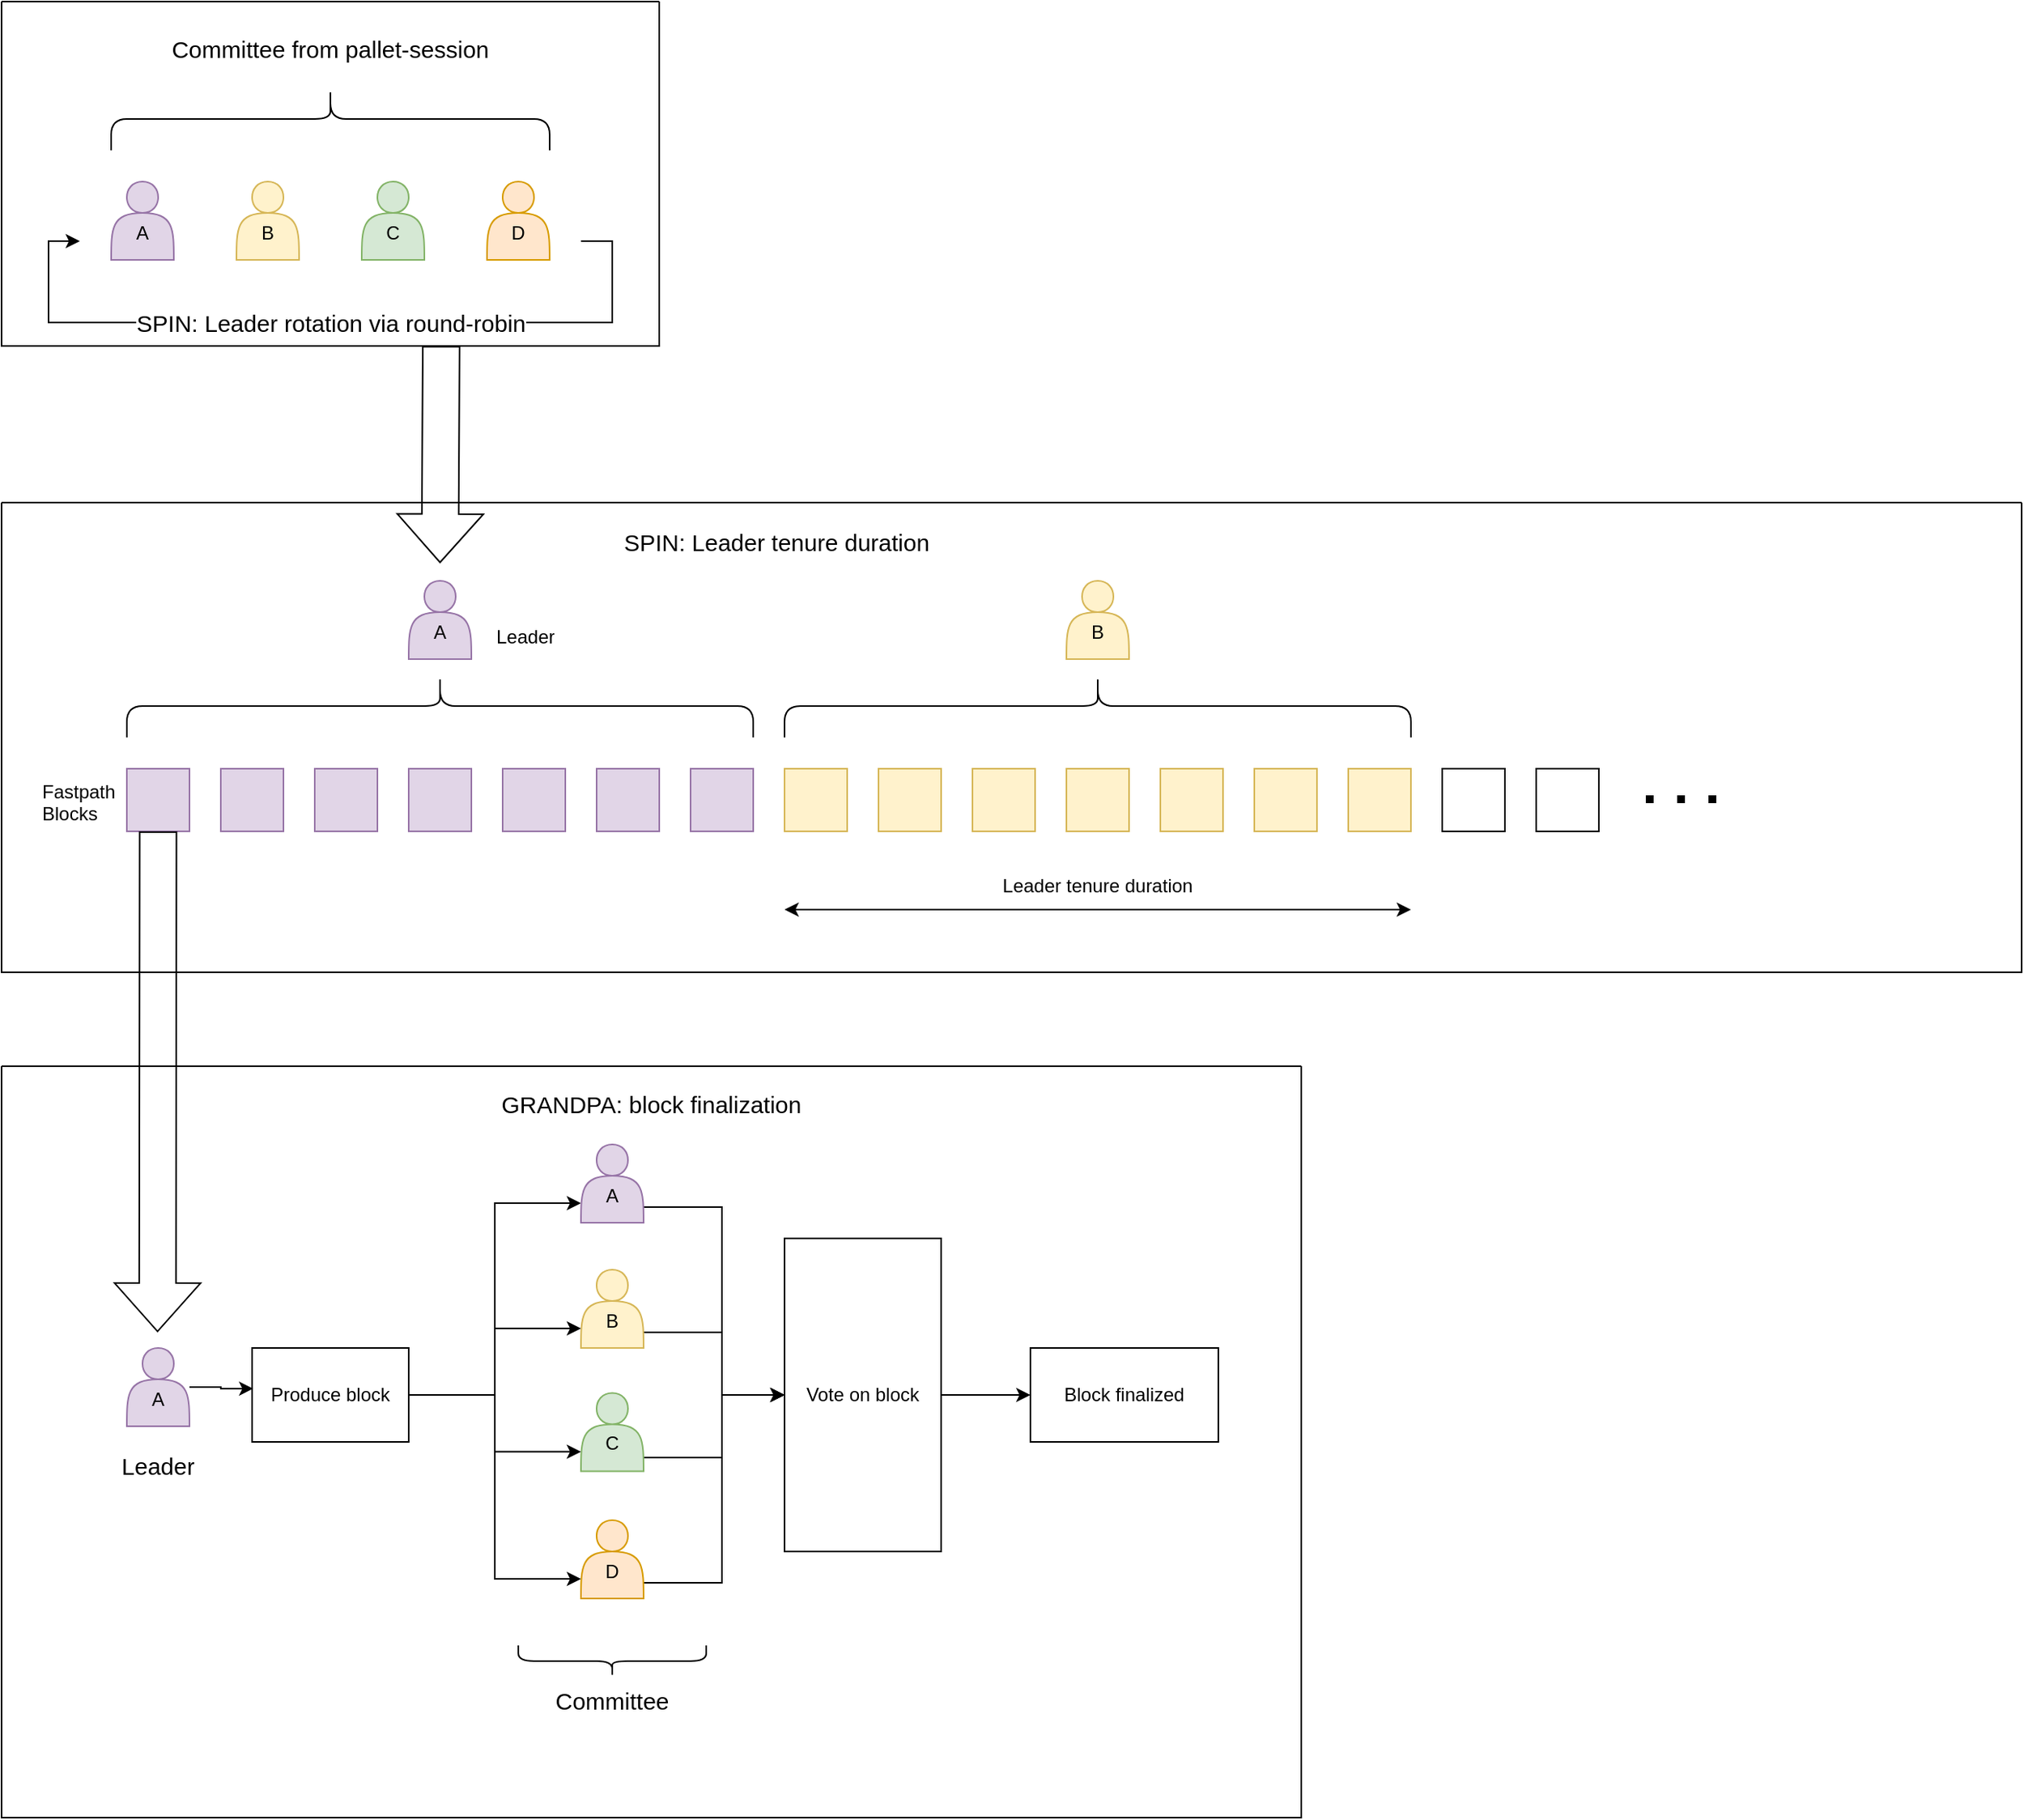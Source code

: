 <mxfile version="26.2.14">
  <diagram name="Page-1" id="Hq2oylgoZ-r4-cWgSaQW">
    <mxGraphModel dx="1577" dy="1033" grid="1" gridSize="10" guides="1" tooltips="1" connect="1" arrows="1" fold="1" page="1" pageScale="1" pageWidth="827" pageHeight="1169" math="0" shadow="0">
      <root>
        <mxCell id="0" />
        <mxCell id="1" parent="0" />
        <mxCell id="OwdUGj6-u8Bn-2lvrahr-63" value="" style="swimlane;startSize=0;" parent="1" vertex="1">
          <mxGeometry x="170" y="710" width="830" height="480" as="geometry">
            <mxRectangle x="170" y="690" width="50" height="40" as="alternateBounds" />
          </mxGeometry>
        </mxCell>
        <mxCell id="OwdUGj6-u8Bn-2lvrahr-60" value="" style="edgeStyle=orthogonalEdgeStyle;rounded=0;orthogonalLoop=1;jettySize=auto;html=1;" parent="OwdUGj6-u8Bn-2lvrahr-63" source="OwdUGj6-u8Bn-2lvrahr-48" target="OwdUGj6-u8Bn-2lvrahr-59" edge="1">
          <mxGeometry relative="1" as="geometry" />
        </mxCell>
        <mxCell id="OwdUGj6-u8Bn-2lvrahr-35" value="&lt;font style=&quot;font-size: 15px;&quot;&gt;GRANDPA: block finalization&lt;/font&gt;" style="text;strokeColor=none;fillColor=none;align=center;verticalAlign=middle;spacingLeft=4;spacingRight=4;overflow=hidden;points=[[0,0.5],[1,0.5]];portConstraint=eastwest;rotatable=0;whiteSpace=wrap;html=1;" parent="OwdUGj6-u8Bn-2lvrahr-63" vertex="1">
          <mxGeometry x="280" y="8.75" width="270" height="30" as="geometry" />
        </mxCell>
        <mxCell id="OwdUGj6-u8Bn-2lvrahr-36" value="A" style="shape=actor;whiteSpace=wrap;html=1;fillColor=#e1d5e7;strokeColor=#9673a6;spacingBottom=-15;" parent="OwdUGj6-u8Bn-2lvrahr-63" vertex="1">
          <mxGeometry x="80" y="180" width="40" height="50" as="geometry" />
        </mxCell>
        <mxCell id="HyVPSTTv9asvKzncwasR-13" style="edgeStyle=orthogonalEdgeStyle;rounded=0;orthogonalLoop=1;jettySize=auto;html=1;" edge="1" parent="OwdUGj6-u8Bn-2lvrahr-63" source="OwdUGj6-u8Bn-2lvrahr-37">
          <mxGeometry relative="1" as="geometry">
            <mxPoint x="500" y="210" as="targetPoint" />
            <Array as="points">
              <mxPoint x="460" y="170" />
              <mxPoint x="460" y="210" />
            </Array>
          </mxGeometry>
        </mxCell>
        <mxCell id="OwdUGj6-u8Bn-2lvrahr-37" value="B" style="shape=actor;whiteSpace=wrap;html=1;fillColor=#fff2cc;strokeColor=#d6b656;spacingBottom=-15;" parent="OwdUGj6-u8Bn-2lvrahr-63" vertex="1">
          <mxGeometry x="370" y="130" width="40" height="50" as="geometry" />
        </mxCell>
        <mxCell id="HyVPSTTv9asvKzncwasR-14" style="edgeStyle=orthogonalEdgeStyle;rounded=0;orthogonalLoop=1;jettySize=auto;html=1;entryX=0;entryY=0.5;entryDx=0;entryDy=0;" edge="1" parent="OwdUGj6-u8Bn-2lvrahr-63" source="OwdUGj6-u8Bn-2lvrahr-38" target="OwdUGj6-u8Bn-2lvrahr-48">
          <mxGeometry relative="1" as="geometry">
            <Array as="points">
              <mxPoint x="460" y="250" />
              <mxPoint x="460" y="210" />
            </Array>
          </mxGeometry>
        </mxCell>
        <mxCell id="OwdUGj6-u8Bn-2lvrahr-38" value="C" style="shape=actor;whiteSpace=wrap;html=1;fillColor=#d5e8d4;strokeColor=#82b366;spacingBottom=-15;" parent="OwdUGj6-u8Bn-2lvrahr-63" vertex="1">
          <mxGeometry x="370" y="208.75" width="40" height="50" as="geometry" />
        </mxCell>
        <mxCell id="HyVPSTTv9asvKzncwasR-15" style="edgeStyle=orthogonalEdgeStyle;rounded=0;orthogonalLoop=1;jettySize=auto;html=1;" edge="1" parent="OwdUGj6-u8Bn-2lvrahr-63" source="OwdUGj6-u8Bn-2lvrahr-39">
          <mxGeometry relative="1" as="geometry">
            <mxPoint x="500" y="210" as="targetPoint" />
            <Array as="points">
              <mxPoint x="460" y="330" />
              <mxPoint x="460" y="210" />
            </Array>
          </mxGeometry>
        </mxCell>
        <mxCell id="OwdUGj6-u8Bn-2lvrahr-39" value="D" style="shape=actor;whiteSpace=wrap;html=1;fillColor=#ffe6cc;strokeColor=#d79b00;spacingBottom=-15;" parent="OwdUGj6-u8Bn-2lvrahr-63" vertex="1">
          <mxGeometry x="370" y="290" width="40" height="50" as="geometry" />
        </mxCell>
        <mxCell id="HyVPSTTv9asvKzncwasR-2" style="edgeStyle=orthogonalEdgeStyle;rounded=0;orthogonalLoop=1;jettySize=auto;html=1;entryX=0;entryY=0.75;entryDx=0;entryDy=0;" edge="1" parent="OwdUGj6-u8Bn-2lvrahr-63" source="OwdUGj6-u8Bn-2lvrahr-40" target="HyVPSTTv9asvKzncwasR-1">
          <mxGeometry relative="1" as="geometry" />
        </mxCell>
        <mxCell id="HyVPSTTv9asvKzncwasR-3" style="edgeStyle=orthogonalEdgeStyle;rounded=0;orthogonalLoop=1;jettySize=auto;html=1;entryX=0;entryY=0.75;entryDx=0;entryDy=0;" edge="1" parent="OwdUGj6-u8Bn-2lvrahr-63" source="OwdUGj6-u8Bn-2lvrahr-40" target="OwdUGj6-u8Bn-2lvrahr-37">
          <mxGeometry relative="1" as="geometry" />
        </mxCell>
        <mxCell id="HyVPSTTv9asvKzncwasR-4" style="edgeStyle=orthogonalEdgeStyle;rounded=0;orthogonalLoop=1;jettySize=auto;html=1;entryX=0;entryY=0.75;entryDx=0;entryDy=0;" edge="1" parent="OwdUGj6-u8Bn-2lvrahr-63" source="OwdUGj6-u8Bn-2lvrahr-40" target="OwdUGj6-u8Bn-2lvrahr-38">
          <mxGeometry relative="1" as="geometry" />
        </mxCell>
        <mxCell id="HyVPSTTv9asvKzncwasR-5" style="edgeStyle=orthogonalEdgeStyle;rounded=0;orthogonalLoop=1;jettySize=auto;html=1;entryX=0;entryY=0.75;entryDx=0;entryDy=0;" edge="1" parent="OwdUGj6-u8Bn-2lvrahr-63" source="OwdUGj6-u8Bn-2lvrahr-40" target="OwdUGj6-u8Bn-2lvrahr-39">
          <mxGeometry relative="1" as="geometry">
            <Array as="points">
              <mxPoint x="315" y="210" />
              <mxPoint x="315" y="328" />
            </Array>
          </mxGeometry>
        </mxCell>
        <mxCell id="OwdUGj6-u8Bn-2lvrahr-45" value="" style="shape=curlyBracket;whiteSpace=wrap;html=1;rounded=1;labelPosition=left;verticalLabelPosition=middle;align=right;verticalAlign=middle;direction=north;" parent="OwdUGj6-u8Bn-2lvrahr-63" vertex="1">
          <mxGeometry x="330" y="370" width="120" height="20" as="geometry" />
        </mxCell>
        <mxCell id="OwdUGj6-u8Bn-2lvrahr-48" value="Vote on block" style="rounded=0;whiteSpace=wrap;html=1;" parent="OwdUGj6-u8Bn-2lvrahr-63" vertex="1">
          <mxGeometry x="500" y="110" width="100" height="200" as="geometry" />
        </mxCell>
        <mxCell id="OwdUGj6-u8Bn-2lvrahr-59" value="Block finalized" style="whiteSpace=wrap;html=1;rounded=0;" parent="OwdUGj6-u8Bn-2lvrahr-63" vertex="1">
          <mxGeometry x="657" y="180" width="120" height="60" as="geometry" />
        </mxCell>
        <mxCell id="OwdUGj6-u8Bn-2lvrahr-46" value="Committee" style="text;strokeColor=none;fillColor=none;align=center;verticalAlign=middle;spacingLeft=4;spacingRight=4;overflow=hidden;points=[[0,0.5],[1,0.5]];portConstraint=eastwest;rotatable=0;whiteSpace=wrap;html=1;fontSize=15;" parent="OwdUGj6-u8Bn-2lvrahr-63" vertex="1">
          <mxGeometry x="335" y="390" width="110" height="30" as="geometry" />
        </mxCell>
        <mxCell id="OwdUGj6-u8Bn-2lvrahr-47" value="Leader" style="text;strokeColor=none;fillColor=none;align=center;verticalAlign=middle;spacingLeft=4;spacingRight=4;overflow=hidden;points=[[0,0.5],[1,0.5]];portConstraint=eastwest;rotatable=0;whiteSpace=wrap;html=1;fontSize=15;" parent="OwdUGj6-u8Bn-2lvrahr-63" vertex="1">
          <mxGeometry x="45" y="240" width="110" height="30" as="geometry" />
        </mxCell>
        <mxCell id="HyVPSTTv9asvKzncwasR-12" style="edgeStyle=orthogonalEdgeStyle;rounded=0;orthogonalLoop=1;jettySize=auto;html=1;entryX=0;entryY=0.5;entryDx=0;entryDy=0;" edge="1" parent="OwdUGj6-u8Bn-2lvrahr-63" source="HyVPSTTv9asvKzncwasR-1" target="OwdUGj6-u8Bn-2lvrahr-48">
          <mxGeometry relative="1" as="geometry">
            <Array as="points">
              <mxPoint x="460" y="90" />
              <mxPoint x="460" y="210" />
            </Array>
          </mxGeometry>
        </mxCell>
        <mxCell id="HyVPSTTv9asvKzncwasR-1" value="A" style="shape=actor;whiteSpace=wrap;html=1;fillColor=#e1d5e7;strokeColor=#9673a6;spacingBottom=-15;" vertex="1" parent="OwdUGj6-u8Bn-2lvrahr-63">
          <mxGeometry x="370" y="50" width="40" height="50" as="geometry" />
        </mxCell>
        <mxCell id="OwdUGj6-u8Bn-2lvrahr-40" value="Produce block" style="rounded=0;whiteSpace=wrap;html=1;" parent="OwdUGj6-u8Bn-2lvrahr-63" vertex="1">
          <mxGeometry x="160" y="180" width="100" height="60" as="geometry" />
        </mxCell>
        <mxCell id="HyVPSTTv9asvKzncwasR-10" style="edgeStyle=orthogonalEdgeStyle;rounded=0;orthogonalLoop=1;jettySize=auto;html=1;entryX=0.007;entryY=0.433;entryDx=0;entryDy=0;entryPerimeter=0;" edge="1" parent="OwdUGj6-u8Bn-2lvrahr-63" source="OwdUGj6-u8Bn-2lvrahr-36" target="OwdUGj6-u8Bn-2lvrahr-40">
          <mxGeometry relative="1" as="geometry" />
        </mxCell>
        <mxCell id="OwdUGj6-u8Bn-2lvrahr-64" value="" style="swimlane;startSize=0;" parent="1" vertex="1">
          <mxGeometry x="170" y="30" width="420" height="220" as="geometry">
            <mxRectangle x="170" y="10" width="50" height="40" as="alternateBounds" />
          </mxGeometry>
        </mxCell>
        <mxCell id="OwdUGj6-u8Bn-2lvrahr-25" value="A" style="shape=actor;whiteSpace=wrap;html=1;fillColor=#e1d5e7;strokeColor=#9673a6;spacingBottom=-15;" parent="OwdUGj6-u8Bn-2lvrahr-64" vertex="1">
          <mxGeometry x="70" y="115" width="40" height="50" as="geometry" />
        </mxCell>
        <mxCell id="OwdUGj6-u8Bn-2lvrahr-26" value="B" style="shape=actor;whiteSpace=wrap;html=1;fillColor=#fff2cc;strokeColor=#d6b656;spacingBottom=-15;" parent="OwdUGj6-u8Bn-2lvrahr-64" vertex="1">
          <mxGeometry x="150" y="115" width="40" height="50" as="geometry" />
        </mxCell>
        <mxCell id="OwdUGj6-u8Bn-2lvrahr-27" value="C" style="shape=actor;whiteSpace=wrap;html=1;fillColor=#d5e8d4;strokeColor=#82b366;spacingBottom=-15;" parent="OwdUGj6-u8Bn-2lvrahr-64" vertex="1">
          <mxGeometry x="230" y="115" width="40" height="50" as="geometry" />
        </mxCell>
        <mxCell id="OwdUGj6-u8Bn-2lvrahr-30" value="SPIN: Leader rotation via round-robin" style="edgeStyle=orthogonalEdgeStyle;rounded=0;orthogonalLoop=1;jettySize=auto;html=1;fontSize=15;" parent="OwdUGj6-u8Bn-2lvrahr-64" edge="1">
          <mxGeometry relative="1" as="geometry">
            <mxPoint x="50" y="153" as="targetPoint" />
            <mxPoint x="370" y="153" as="sourcePoint" />
            <Array as="points">
              <mxPoint x="390" y="153" />
              <mxPoint x="390" y="205" />
              <mxPoint x="30" y="205" />
              <mxPoint x="30" y="153" />
            </Array>
          </mxGeometry>
        </mxCell>
        <mxCell id="OwdUGj6-u8Bn-2lvrahr-28" value="D" style="shape=actor;whiteSpace=wrap;html=1;fillColor=#ffe6cc;strokeColor=#d79b00;spacingBottom=-15;" parent="OwdUGj6-u8Bn-2lvrahr-64" vertex="1">
          <mxGeometry x="310" y="115" width="40" height="50" as="geometry" />
        </mxCell>
        <mxCell id="OwdUGj6-u8Bn-2lvrahr-32" value="" style="shape=curlyBracket;whiteSpace=wrap;html=1;rounded=1;labelPosition=left;verticalLabelPosition=middle;align=right;verticalAlign=middle;direction=south;" parent="OwdUGj6-u8Bn-2lvrahr-64" vertex="1">
          <mxGeometry x="70" y="55" width="280" height="40" as="geometry" />
        </mxCell>
        <mxCell id="OwdUGj6-u8Bn-2lvrahr-33" value="Committee from pallet-session" style="text;strokeColor=none;fillColor=none;align=center;verticalAlign=middle;spacingLeft=4;spacingRight=4;overflow=hidden;points=[[0,0.5],[1,0.5]];portConstraint=eastwest;rotatable=0;whiteSpace=wrap;html=1;fontSize=15;" parent="OwdUGj6-u8Bn-2lvrahr-64" vertex="1">
          <mxGeometry x="75" y="15" width="270" height="30" as="geometry" />
        </mxCell>
        <mxCell id="OwdUGj6-u8Bn-2lvrahr-65" value="" style="swimlane;startSize=0;" parent="1" vertex="1">
          <mxGeometry x="170" y="350" width="1290" height="300" as="geometry">
            <mxRectangle x="170" y="330" width="50" height="40" as="alternateBounds" />
          </mxGeometry>
        </mxCell>
        <mxCell id="OwdUGj6-u8Bn-2lvrahr-1" value="" style="rounded=0;whiteSpace=wrap;html=1;fillColor=#e1d5e7;strokeColor=#9673a6;" parent="OwdUGj6-u8Bn-2lvrahr-65" vertex="1">
          <mxGeometry x="80" y="170" width="40" height="40" as="geometry" />
        </mxCell>
        <mxCell id="OwdUGj6-u8Bn-2lvrahr-2" value="" style="rounded=0;whiteSpace=wrap;html=1;fillColor=#e1d5e7;strokeColor=#9673a6;" parent="OwdUGj6-u8Bn-2lvrahr-65" vertex="1">
          <mxGeometry x="140" y="170" width="40" height="40" as="geometry" />
        </mxCell>
        <mxCell id="OwdUGj6-u8Bn-2lvrahr-3" value="" style="rounded=0;whiteSpace=wrap;html=1;fillColor=#e1d5e7;strokeColor=#9673a6;" parent="OwdUGj6-u8Bn-2lvrahr-65" vertex="1">
          <mxGeometry x="200" y="170" width="40" height="40" as="geometry" />
        </mxCell>
        <mxCell id="OwdUGj6-u8Bn-2lvrahr-4" value="" style="rounded=0;whiteSpace=wrap;html=1;fillColor=#e1d5e7;strokeColor=#9673a6;" parent="OwdUGj6-u8Bn-2lvrahr-65" vertex="1">
          <mxGeometry x="260" y="170" width="40" height="40" as="geometry" />
        </mxCell>
        <mxCell id="OwdUGj6-u8Bn-2lvrahr-5" value="" style="rounded=0;whiteSpace=wrap;html=1;fillColor=#e1d5e7;strokeColor=#9673a6;" parent="OwdUGj6-u8Bn-2lvrahr-65" vertex="1">
          <mxGeometry x="320" y="170" width="40" height="40" as="geometry" />
        </mxCell>
        <mxCell id="OwdUGj6-u8Bn-2lvrahr-6" value="" style="rounded=0;whiteSpace=wrap;html=1;fillColor=#e1d5e7;strokeColor=#9673a6;" parent="OwdUGj6-u8Bn-2lvrahr-65" vertex="1">
          <mxGeometry x="380" y="170" width="40" height="40" as="geometry" />
        </mxCell>
        <mxCell id="OwdUGj6-u8Bn-2lvrahr-7" value="" style="rounded=0;whiteSpace=wrap;html=1;fillColor=#e1d5e7;strokeColor=#9673a6;" parent="OwdUGj6-u8Bn-2lvrahr-65" vertex="1">
          <mxGeometry x="440" y="170" width="40" height="40" as="geometry" />
        </mxCell>
        <mxCell id="OwdUGj6-u8Bn-2lvrahr-8" value="" style="rounded=0;whiteSpace=wrap;html=1;fillColor=#fff2cc;strokeColor=#d6b656;" parent="OwdUGj6-u8Bn-2lvrahr-65" vertex="1">
          <mxGeometry x="500" y="170" width="40" height="40" as="geometry" />
        </mxCell>
        <mxCell id="OwdUGj6-u8Bn-2lvrahr-9" value="" style="rounded=0;whiteSpace=wrap;html=1;fillColor=#fff2cc;strokeColor=#d6b656;" parent="OwdUGj6-u8Bn-2lvrahr-65" vertex="1">
          <mxGeometry x="560" y="170" width="40" height="40" as="geometry" />
        </mxCell>
        <mxCell id="OwdUGj6-u8Bn-2lvrahr-10" value="" style="rounded=0;whiteSpace=wrap;html=1;fillColor=#fff2cc;strokeColor=#d6b656;" parent="OwdUGj6-u8Bn-2lvrahr-65" vertex="1">
          <mxGeometry x="620" y="170" width="40" height="40" as="geometry" />
        </mxCell>
        <mxCell id="OwdUGj6-u8Bn-2lvrahr-11" value="" style="rounded=0;whiteSpace=wrap;html=1;fillColor=#fff2cc;strokeColor=#d6b656;" parent="OwdUGj6-u8Bn-2lvrahr-65" vertex="1">
          <mxGeometry x="680" y="170" width="40" height="40" as="geometry" />
        </mxCell>
        <mxCell id="OwdUGj6-u8Bn-2lvrahr-12" value="" style="rounded=0;whiteSpace=wrap;html=1;fillColor=#fff2cc;strokeColor=#d6b656;" parent="OwdUGj6-u8Bn-2lvrahr-65" vertex="1">
          <mxGeometry x="740" y="170" width="40" height="40" as="geometry" />
        </mxCell>
        <mxCell id="OwdUGj6-u8Bn-2lvrahr-13" value="" style="rounded=0;whiteSpace=wrap;html=1;fillColor=#fff2cc;strokeColor=#d6b656;" parent="OwdUGj6-u8Bn-2lvrahr-65" vertex="1">
          <mxGeometry x="800" y="170" width="40" height="40" as="geometry" />
        </mxCell>
        <mxCell id="OwdUGj6-u8Bn-2lvrahr-14" value="" style="rounded=0;whiteSpace=wrap;html=1;fillColor=#fff2cc;strokeColor=#d6b656;" parent="OwdUGj6-u8Bn-2lvrahr-65" vertex="1">
          <mxGeometry x="860" y="170" width="40" height="40" as="geometry" />
        </mxCell>
        <mxCell id="OwdUGj6-u8Bn-2lvrahr-15" value="" style="rounded=0;whiteSpace=wrap;html=1;" parent="OwdUGj6-u8Bn-2lvrahr-65" vertex="1">
          <mxGeometry x="920" y="170" width="40" height="40" as="geometry" />
        </mxCell>
        <mxCell id="OwdUGj6-u8Bn-2lvrahr-16" value="" style="rounded=0;whiteSpace=wrap;html=1;" parent="OwdUGj6-u8Bn-2lvrahr-65" vertex="1">
          <mxGeometry x="980" y="170" width="40" height="40" as="geometry" />
        </mxCell>
        <mxCell id="OwdUGj6-u8Bn-2lvrahr-17" value="SPIN: Leader tenure duration" style="text;strokeColor=none;fillColor=none;align=center;verticalAlign=middle;spacingLeft=4;spacingRight=4;overflow=hidden;points=[[0,0.5],[1,0.5]];portConstraint=eastwest;rotatable=0;whiteSpace=wrap;html=1;fontStyle=0;fontSize=15;" parent="OwdUGj6-u8Bn-2lvrahr-65" vertex="1">
          <mxGeometry x="370" y="10" width="250" height="30" as="geometry" />
        </mxCell>
        <mxCell id="OwdUGj6-u8Bn-2lvrahr-18" value="" style="shape=curlyBracket;whiteSpace=wrap;html=1;rounded=1;labelPosition=left;verticalLabelPosition=middle;align=right;verticalAlign=middle;direction=south;" parent="OwdUGj6-u8Bn-2lvrahr-65" vertex="1">
          <mxGeometry x="80" y="110" width="400" height="40" as="geometry" />
        </mxCell>
        <mxCell id="OwdUGj6-u8Bn-2lvrahr-19" value="A" style="shape=actor;whiteSpace=wrap;html=1;fillColor=#e1d5e7;strokeColor=#9673a6;spacingBottom=-15;" parent="OwdUGj6-u8Bn-2lvrahr-65" vertex="1">
          <mxGeometry x="260" y="50" width="40" height="50" as="geometry" />
        </mxCell>
        <mxCell id="OwdUGj6-u8Bn-2lvrahr-21" value="" style="shape=curlyBracket;whiteSpace=wrap;html=1;rounded=1;labelPosition=left;verticalLabelPosition=middle;align=right;verticalAlign=middle;direction=south;" parent="OwdUGj6-u8Bn-2lvrahr-65" vertex="1">
          <mxGeometry x="500" y="110" width="400" height="40" as="geometry" />
        </mxCell>
        <mxCell id="OwdUGj6-u8Bn-2lvrahr-22" value="B" style="shape=actor;whiteSpace=wrap;html=1;fillColor=#fff2cc;strokeColor=#d6b656;spacingBottom=-15;" parent="OwdUGj6-u8Bn-2lvrahr-65" vertex="1">
          <mxGeometry x="680" y="50" width="40" height="50" as="geometry" />
        </mxCell>
        <mxCell id="OwdUGj6-u8Bn-2lvrahr-23" value="" style="endArrow=none;dashed=1;html=1;dashPattern=1 3;strokeWidth=5;rounded=0;fontSize=19;" parent="OwdUGj6-u8Bn-2lvrahr-65" edge="1">
          <mxGeometry width="50" height="50" relative="1" as="geometry">
            <mxPoint x="1050" y="189.5" as="sourcePoint" />
            <mxPoint x="1110" y="189.5" as="targetPoint" />
          </mxGeometry>
        </mxCell>
        <mxCell id="OwdUGj6-u8Bn-2lvrahr-24" value="Leader tenure duration" style="text;strokeColor=none;fillColor=none;align=center;verticalAlign=middle;spacingLeft=4;spacingRight=4;overflow=hidden;points=[[0,0.5],[1,0.5]];portConstraint=eastwest;rotatable=0;whiteSpace=wrap;html=1;" parent="OwdUGj6-u8Bn-2lvrahr-65" vertex="1">
          <mxGeometry x="625" y="230" width="150" height="30" as="geometry" />
        </mxCell>
        <mxCell id="OwdUGj6-u8Bn-2lvrahr-34" value="" style="endArrow=classic;startArrow=classic;html=1;rounded=0;" parent="OwdUGj6-u8Bn-2lvrahr-65" edge="1">
          <mxGeometry width="50" height="50" relative="1" as="geometry">
            <mxPoint x="500" y="260" as="sourcePoint" />
            <mxPoint x="900" y="260" as="targetPoint" />
          </mxGeometry>
        </mxCell>
        <mxCell id="OwdUGj6-u8Bn-2lvrahr-70" value="Leader" style="text;strokeColor=none;fillColor=none;align=left;verticalAlign=middle;spacingLeft=4;spacingRight=4;overflow=hidden;points=[[0,0.5],[1,0.5]];portConstraint=eastwest;rotatable=0;whiteSpace=wrap;html=1;" parent="OwdUGj6-u8Bn-2lvrahr-65" vertex="1">
          <mxGeometry x="310" y="71" width="80" height="30" as="geometry" />
        </mxCell>
        <mxCell id="OwdUGj6-u8Bn-2lvrahr-71" value="&lt;div&gt;Fastpath&lt;/div&gt;Blocks" style="text;strokeColor=none;fillColor=none;align=left;verticalAlign=middle;spacingLeft=4;spacingRight=4;overflow=hidden;points=[[0,0.5],[1,0.5]];portConstraint=eastwest;rotatable=0;whiteSpace=wrap;html=1;" parent="OwdUGj6-u8Bn-2lvrahr-65" vertex="1">
          <mxGeometry x="20" y="175" width="80" height="30" as="geometry" />
        </mxCell>
        <mxCell id="OwdUGj6-u8Bn-2lvrahr-67" value="" style="shape=flexArrow;endArrow=classic;html=1;rounded=0;endWidth=30.435;endSize=9.957;width=23.478;entryX=0.079;entryY=-0.005;entryDx=0;entryDy=0;entryPerimeter=0;exitX=0.599;exitY=0.999;exitDx=0;exitDy=0;exitPerimeter=0;" parent="1" edge="1">
          <mxGeometry width="50" height="50" relative="1" as="geometry">
            <mxPoint x="450.73" y="250.0" as="sourcePoint" />
            <mxPoint x="450.0" y="388.72" as="targetPoint" />
          </mxGeometry>
        </mxCell>
        <mxCell id="OwdUGj6-u8Bn-2lvrahr-69" value="" style="shape=flexArrow;endArrow=classic;html=1;rounded=0;endWidth=30.435;endSize=9.957;width=23.478;exitX=0.599;exitY=0.999;exitDx=0;exitDy=0;exitPerimeter=0;entryX=0.12;entryY=0.354;entryDx=0;entryDy=0;entryPerimeter=0;" parent="1" edge="1" target="OwdUGj6-u8Bn-2lvrahr-63">
          <mxGeometry width="50" height="50" relative="1" as="geometry">
            <mxPoint x="269.95" y="560" as="sourcePoint" />
            <mxPoint x="269.38" y="850" as="targetPoint" />
          </mxGeometry>
        </mxCell>
      </root>
    </mxGraphModel>
  </diagram>
</mxfile>
